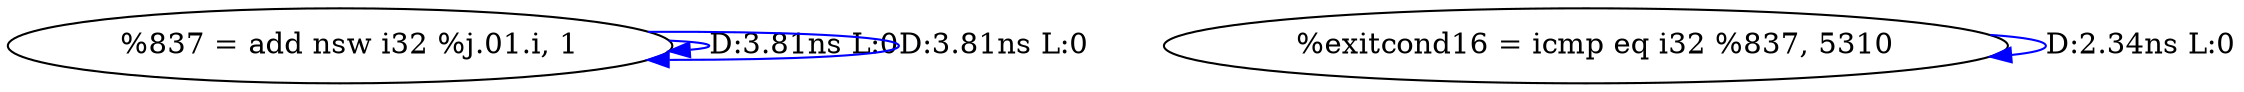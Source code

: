digraph {
Node0x419f460[label="  %837 = add nsw i32 %j.01.i, 1"];
Node0x419f460 -> Node0x419f460[label="D:3.81ns L:0",color=blue];
Node0x419f460 -> Node0x419f460[label="D:3.81ns L:0",color=blue];
Node0x419f5a0[label="  %exitcond16 = icmp eq i32 %837, 5310"];
Node0x419f5a0 -> Node0x419f5a0[label="D:2.34ns L:0",color=blue];
}
